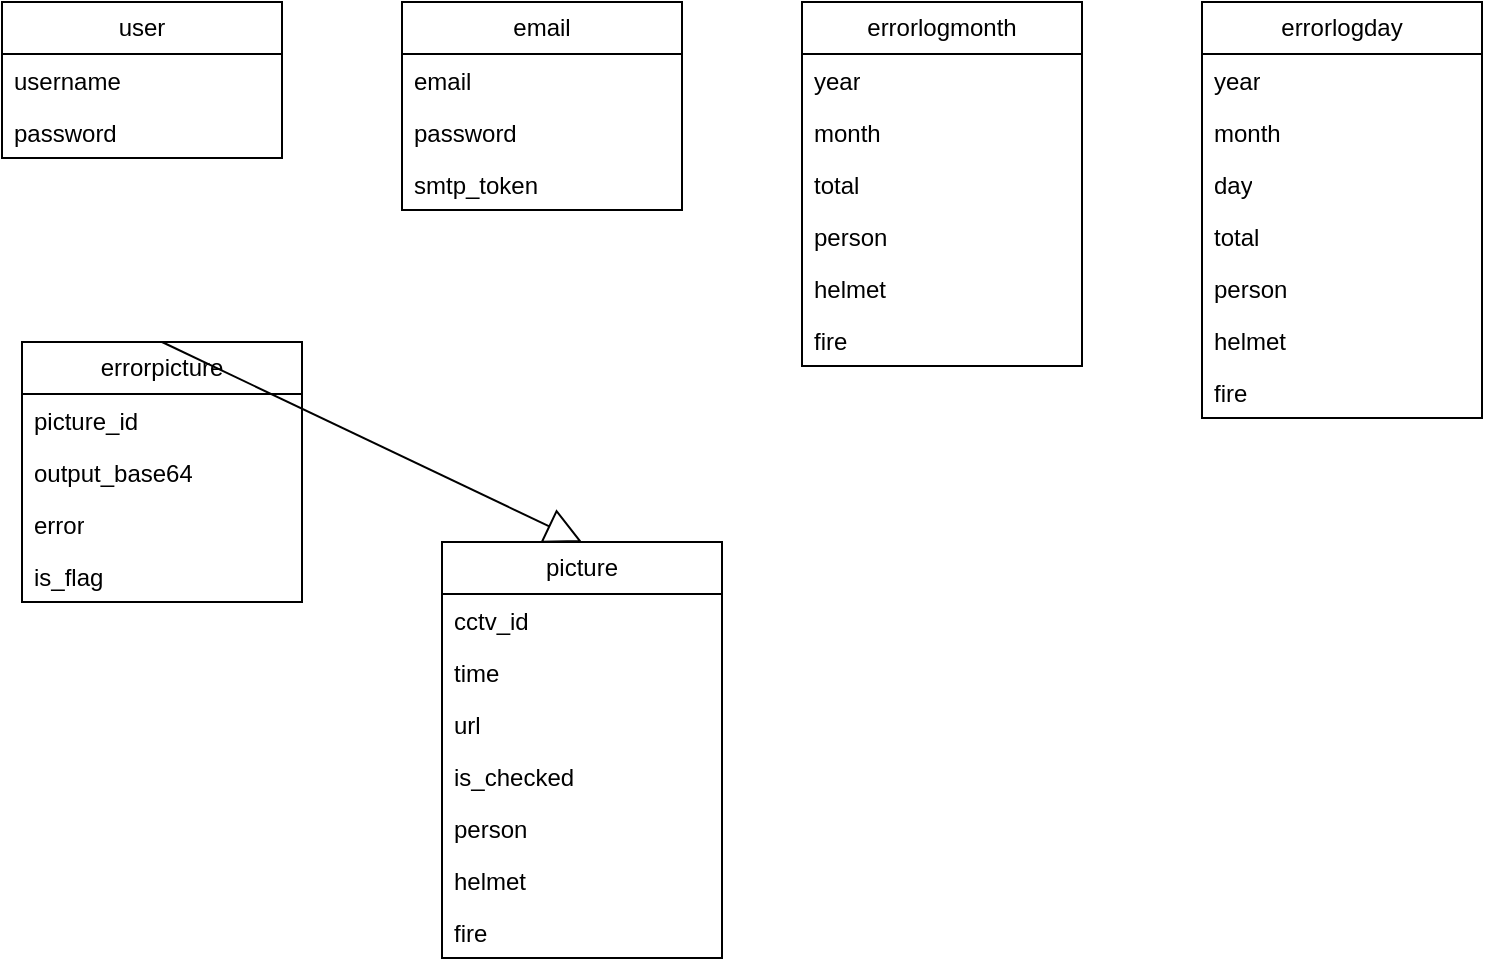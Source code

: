 <mxfile version="21.3.0" type="github">
  <diagram name="第 1 页" id="TCzKAG3xDG_zBF4bIYtw">
    <mxGraphModel dx="1002" dy="573" grid="1" gridSize="10" guides="1" tooltips="1" connect="1" arrows="1" fold="1" page="1" pageScale="1" pageWidth="827" pageHeight="1169" math="0" shadow="0">
      <root>
        <mxCell id="0" />
        <mxCell id="1" parent="0" />
        <mxCell id="VKlyQYYngKvWWDqy0ca4-3" value="user" style="swimlane;fontStyle=0;childLayout=stackLayout;horizontal=1;startSize=26;fillColor=none;horizontalStack=0;resizeParent=1;resizeParentMax=0;resizeLast=0;collapsible=1;marginBottom=0;whiteSpace=wrap;html=1;" vertex="1" parent="1">
          <mxGeometry x="70" y="50" width="140" height="78" as="geometry" />
        </mxCell>
        <mxCell id="VKlyQYYngKvWWDqy0ca4-4" value="username" style="text;strokeColor=none;fillColor=none;align=left;verticalAlign=top;spacingLeft=4;spacingRight=4;overflow=hidden;rotatable=0;points=[[0,0.5],[1,0.5]];portConstraint=eastwest;whiteSpace=wrap;html=1;" vertex="1" parent="VKlyQYYngKvWWDqy0ca4-3">
          <mxGeometry y="26" width="140" height="26" as="geometry" />
        </mxCell>
        <mxCell id="VKlyQYYngKvWWDqy0ca4-5" value="password" style="text;strokeColor=none;fillColor=none;align=left;verticalAlign=top;spacingLeft=4;spacingRight=4;overflow=hidden;rotatable=0;points=[[0,0.5],[1,0.5]];portConstraint=eastwest;whiteSpace=wrap;html=1;" vertex="1" parent="VKlyQYYngKvWWDqy0ca4-3">
          <mxGeometry y="52" width="140" height="26" as="geometry" />
        </mxCell>
        <mxCell id="VKlyQYYngKvWWDqy0ca4-8" value="email" style="swimlane;fontStyle=0;childLayout=stackLayout;horizontal=1;startSize=26;fillColor=none;horizontalStack=0;resizeParent=1;resizeParentMax=0;resizeLast=0;collapsible=1;marginBottom=0;whiteSpace=wrap;html=1;" vertex="1" parent="1">
          <mxGeometry x="270" y="50" width="140" height="104" as="geometry" />
        </mxCell>
        <mxCell id="VKlyQYYngKvWWDqy0ca4-10" value="email" style="text;strokeColor=none;fillColor=none;align=left;verticalAlign=top;spacingLeft=4;spacingRight=4;overflow=hidden;rotatable=0;points=[[0,0.5],[1,0.5]];portConstraint=eastwest;whiteSpace=wrap;html=1;" vertex="1" parent="VKlyQYYngKvWWDqy0ca4-8">
          <mxGeometry y="26" width="140" height="26" as="geometry" />
        </mxCell>
        <mxCell id="VKlyQYYngKvWWDqy0ca4-9" value="password" style="text;strokeColor=none;fillColor=none;align=left;verticalAlign=top;spacingLeft=4;spacingRight=4;overflow=hidden;rotatable=0;points=[[0,0.5],[1,0.5]];portConstraint=eastwest;whiteSpace=wrap;html=1;" vertex="1" parent="VKlyQYYngKvWWDqy0ca4-8">
          <mxGeometry y="52" width="140" height="26" as="geometry" />
        </mxCell>
        <mxCell id="VKlyQYYngKvWWDqy0ca4-11" value="smtp_token" style="text;strokeColor=none;fillColor=none;align=left;verticalAlign=top;spacingLeft=4;spacingRight=4;overflow=hidden;rotatable=0;points=[[0,0.5],[1,0.5]];portConstraint=eastwest;whiteSpace=wrap;html=1;" vertex="1" parent="VKlyQYYngKvWWDqy0ca4-8">
          <mxGeometry y="78" width="140" height="26" as="geometry" />
        </mxCell>
        <mxCell id="VKlyQYYngKvWWDqy0ca4-12" value="picture" style="swimlane;fontStyle=0;childLayout=stackLayout;horizontal=1;startSize=26;fillColor=none;horizontalStack=0;resizeParent=1;resizeParentMax=0;resizeLast=0;collapsible=1;marginBottom=0;whiteSpace=wrap;html=1;" vertex="1" parent="1">
          <mxGeometry x="290" y="320" width="140" height="208" as="geometry" />
        </mxCell>
        <mxCell id="VKlyQYYngKvWWDqy0ca4-13" value="cctv_id" style="text;strokeColor=none;fillColor=none;align=left;verticalAlign=top;spacingLeft=4;spacingRight=4;overflow=hidden;rotatable=0;points=[[0,0.5],[1,0.5]];portConstraint=eastwest;whiteSpace=wrap;html=1;" vertex="1" parent="VKlyQYYngKvWWDqy0ca4-12">
          <mxGeometry y="26" width="140" height="26" as="geometry" />
        </mxCell>
        <mxCell id="VKlyQYYngKvWWDqy0ca4-14" value="time" style="text;strokeColor=none;fillColor=none;align=left;verticalAlign=top;spacingLeft=4;spacingRight=4;overflow=hidden;rotatable=0;points=[[0,0.5],[1,0.5]];portConstraint=eastwest;whiteSpace=wrap;html=1;" vertex="1" parent="VKlyQYYngKvWWDqy0ca4-12">
          <mxGeometry y="52" width="140" height="26" as="geometry" />
        </mxCell>
        <mxCell id="VKlyQYYngKvWWDqy0ca4-15" value="url" style="text;strokeColor=none;fillColor=none;align=left;verticalAlign=top;spacingLeft=4;spacingRight=4;overflow=hidden;rotatable=0;points=[[0,0.5],[1,0.5]];portConstraint=eastwest;whiteSpace=wrap;html=1;" vertex="1" parent="VKlyQYYngKvWWDqy0ca4-12">
          <mxGeometry y="78" width="140" height="26" as="geometry" />
        </mxCell>
        <mxCell id="VKlyQYYngKvWWDqy0ca4-18" value="is_checked" style="text;strokeColor=none;fillColor=none;align=left;verticalAlign=top;spacingLeft=4;spacingRight=4;overflow=hidden;rotatable=0;points=[[0,0.5],[1,0.5]];portConstraint=eastwest;whiteSpace=wrap;html=1;" vertex="1" parent="VKlyQYYngKvWWDqy0ca4-12">
          <mxGeometry y="104" width="140" height="26" as="geometry" />
        </mxCell>
        <mxCell id="VKlyQYYngKvWWDqy0ca4-19" value="person" style="text;strokeColor=none;fillColor=none;align=left;verticalAlign=top;spacingLeft=4;spacingRight=4;overflow=hidden;rotatable=0;points=[[0,0.5],[1,0.5]];portConstraint=eastwest;whiteSpace=wrap;html=1;" vertex="1" parent="VKlyQYYngKvWWDqy0ca4-12">
          <mxGeometry y="130" width="140" height="26" as="geometry" />
        </mxCell>
        <mxCell id="VKlyQYYngKvWWDqy0ca4-20" value="helmet" style="text;strokeColor=none;fillColor=none;align=left;verticalAlign=top;spacingLeft=4;spacingRight=4;overflow=hidden;rotatable=0;points=[[0,0.5],[1,0.5]];portConstraint=eastwest;whiteSpace=wrap;html=1;" vertex="1" parent="VKlyQYYngKvWWDqy0ca4-12">
          <mxGeometry y="156" width="140" height="26" as="geometry" />
        </mxCell>
        <mxCell id="VKlyQYYngKvWWDqy0ca4-21" value="fire" style="text;strokeColor=none;fillColor=none;align=left;verticalAlign=top;spacingLeft=4;spacingRight=4;overflow=hidden;rotatable=0;points=[[0,0.5],[1,0.5]];portConstraint=eastwest;whiteSpace=wrap;html=1;" vertex="1" parent="VKlyQYYngKvWWDqy0ca4-12">
          <mxGeometry y="182" width="140" height="26" as="geometry" />
        </mxCell>
        <mxCell id="VKlyQYYngKvWWDqy0ca4-22" value="errorpicture" style="swimlane;fontStyle=0;childLayout=stackLayout;horizontal=1;startSize=26;fillColor=none;horizontalStack=0;resizeParent=1;resizeParentMax=0;resizeLast=0;collapsible=1;marginBottom=0;whiteSpace=wrap;html=1;" vertex="1" parent="1">
          <mxGeometry x="80" y="220" width="140" height="130" as="geometry" />
        </mxCell>
        <mxCell id="VKlyQYYngKvWWDqy0ca4-23" value="picture_id" style="text;strokeColor=none;fillColor=none;align=left;verticalAlign=top;spacingLeft=4;spacingRight=4;overflow=hidden;rotatable=0;points=[[0,0.5],[1,0.5]];portConstraint=eastwest;whiteSpace=wrap;html=1;" vertex="1" parent="VKlyQYYngKvWWDqy0ca4-22">
          <mxGeometry y="26" width="140" height="26" as="geometry" />
        </mxCell>
        <mxCell id="VKlyQYYngKvWWDqy0ca4-24" value="output_base64" style="text;strokeColor=none;fillColor=none;align=left;verticalAlign=top;spacingLeft=4;spacingRight=4;overflow=hidden;rotatable=0;points=[[0,0.5],[1,0.5]];portConstraint=eastwest;whiteSpace=wrap;html=1;" vertex="1" parent="VKlyQYYngKvWWDqy0ca4-22">
          <mxGeometry y="52" width="140" height="26" as="geometry" />
        </mxCell>
        <mxCell id="VKlyQYYngKvWWDqy0ca4-25" value="error" style="text;strokeColor=none;fillColor=none;align=left;verticalAlign=top;spacingLeft=4;spacingRight=4;overflow=hidden;rotatable=0;points=[[0,0.5],[1,0.5]];portConstraint=eastwest;whiteSpace=wrap;html=1;" vertex="1" parent="VKlyQYYngKvWWDqy0ca4-22">
          <mxGeometry y="78" width="140" height="26" as="geometry" />
        </mxCell>
        <mxCell id="VKlyQYYngKvWWDqy0ca4-26" value="is_flag" style="text;strokeColor=none;fillColor=none;align=left;verticalAlign=top;spacingLeft=4;spacingRight=4;overflow=hidden;rotatable=0;points=[[0,0.5],[1,0.5]];portConstraint=eastwest;whiteSpace=wrap;html=1;" vertex="1" parent="VKlyQYYngKvWWDqy0ca4-22">
          <mxGeometry y="104" width="140" height="26" as="geometry" />
        </mxCell>
        <mxCell id="VKlyQYYngKvWWDqy0ca4-27" value="errorlogmonth" style="swimlane;fontStyle=0;childLayout=stackLayout;horizontal=1;startSize=26;fillColor=none;horizontalStack=0;resizeParent=1;resizeParentMax=0;resizeLast=0;collapsible=1;marginBottom=0;whiteSpace=wrap;html=1;" vertex="1" parent="1">
          <mxGeometry x="470" y="50" width="140" height="182" as="geometry" />
        </mxCell>
        <mxCell id="VKlyQYYngKvWWDqy0ca4-28" value="year" style="text;strokeColor=none;fillColor=none;align=left;verticalAlign=top;spacingLeft=4;spacingRight=4;overflow=hidden;rotatable=0;points=[[0,0.5],[1,0.5]];portConstraint=eastwest;whiteSpace=wrap;html=1;" vertex="1" parent="VKlyQYYngKvWWDqy0ca4-27">
          <mxGeometry y="26" width="140" height="26" as="geometry" />
        </mxCell>
        <mxCell id="VKlyQYYngKvWWDqy0ca4-29" value="month" style="text;strokeColor=none;fillColor=none;align=left;verticalAlign=top;spacingLeft=4;spacingRight=4;overflow=hidden;rotatable=0;points=[[0,0.5],[1,0.5]];portConstraint=eastwest;whiteSpace=wrap;html=1;" vertex="1" parent="VKlyQYYngKvWWDqy0ca4-27">
          <mxGeometry y="52" width="140" height="26" as="geometry" />
        </mxCell>
        <mxCell id="VKlyQYYngKvWWDqy0ca4-30" value="total" style="text;strokeColor=none;fillColor=none;align=left;verticalAlign=top;spacingLeft=4;spacingRight=4;overflow=hidden;rotatable=0;points=[[0,0.5],[1,0.5]];portConstraint=eastwest;whiteSpace=wrap;html=1;" vertex="1" parent="VKlyQYYngKvWWDqy0ca4-27">
          <mxGeometry y="78" width="140" height="26" as="geometry" />
        </mxCell>
        <mxCell id="VKlyQYYngKvWWDqy0ca4-31" value="person" style="text;strokeColor=none;fillColor=none;align=left;verticalAlign=top;spacingLeft=4;spacingRight=4;overflow=hidden;rotatable=0;points=[[0,0.5],[1,0.5]];portConstraint=eastwest;whiteSpace=wrap;html=1;" vertex="1" parent="VKlyQYYngKvWWDqy0ca4-27">
          <mxGeometry y="104" width="140" height="26" as="geometry" />
        </mxCell>
        <mxCell id="VKlyQYYngKvWWDqy0ca4-32" value="helmet" style="text;strokeColor=none;fillColor=none;align=left;verticalAlign=top;spacingLeft=4;spacingRight=4;overflow=hidden;rotatable=0;points=[[0,0.5],[1,0.5]];portConstraint=eastwest;whiteSpace=wrap;html=1;" vertex="1" parent="VKlyQYYngKvWWDqy0ca4-27">
          <mxGeometry y="130" width="140" height="26" as="geometry" />
        </mxCell>
        <mxCell id="VKlyQYYngKvWWDqy0ca4-33" value="fire" style="text;strokeColor=none;fillColor=none;align=left;verticalAlign=top;spacingLeft=4;spacingRight=4;overflow=hidden;rotatable=0;points=[[0,0.5],[1,0.5]];portConstraint=eastwest;whiteSpace=wrap;html=1;" vertex="1" parent="VKlyQYYngKvWWDqy0ca4-27">
          <mxGeometry y="156" width="140" height="26" as="geometry" />
        </mxCell>
        <mxCell id="VKlyQYYngKvWWDqy0ca4-34" value="errorlogday" style="swimlane;fontStyle=0;childLayout=stackLayout;horizontal=1;startSize=26;fillColor=none;horizontalStack=0;resizeParent=1;resizeParentMax=0;resizeLast=0;collapsible=1;marginBottom=0;whiteSpace=wrap;html=1;" vertex="1" parent="1">
          <mxGeometry x="670" y="50" width="140" height="208" as="geometry" />
        </mxCell>
        <mxCell id="VKlyQYYngKvWWDqy0ca4-35" value="year" style="text;strokeColor=none;fillColor=none;align=left;verticalAlign=top;spacingLeft=4;spacingRight=4;overflow=hidden;rotatable=0;points=[[0,0.5],[1,0.5]];portConstraint=eastwest;whiteSpace=wrap;html=1;" vertex="1" parent="VKlyQYYngKvWWDqy0ca4-34">
          <mxGeometry y="26" width="140" height="26" as="geometry" />
        </mxCell>
        <mxCell id="VKlyQYYngKvWWDqy0ca4-36" value="month" style="text;strokeColor=none;fillColor=none;align=left;verticalAlign=top;spacingLeft=4;spacingRight=4;overflow=hidden;rotatable=0;points=[[0,0.5],[1,0.5]];portConstraint=eastwest;whiteSpace=wrap;html=1;" vertex="1" parent="VKlyQYYngKvWWDqy0ca4-34">
          <mxGeometry y="52" width="140" height="26" as="geometry" />
        </mxCell>
        <mxCell id="VKlyQYYngKvWWDqy0ca4-41" value="day" style="text;strokeColor=none;fillColor=none;align=left;verticalAlign=top;spacingLeft=4;spacingRight=4;overflow=hidden;rotatable=0;points=[[0,0.5],[1,0.5]];portConstraint=eastwest;whiteSpace=wrap;html=1;" vertex="1" parent="VKlyQYYngKvWWDqy0ca4-34">
          <mxGeometry y="78" width="140" height="26" as="geometry" />
        </mxCell>
        <mxCell id="VKlyQYYngKvWWDqy0ca4-37" value="total" style="text;strokeColor=none;fillColor=none;align=left;verticalAlign=top;spacingLeft=4;spacingRight=4;overflow=hidden;rotatable=0;points=[[0,0.5],[1,0.5]];portConstraint=eastwest;whiteSpace=wrap;html=1;" vertex="1" parent="VKlyQYYngKvWWDqy0ca4-34">
          <mxGeometry y="104" width="140" height="26" as="geometry" />
        </mxCell>
        <mxCell id="VKlyQYYngKvWWDqy0ca4-38" value="person" style="text;strokeColor=none;fillColor=none;align=left;verticalAlign=top;spacingLeft=4;spacingRight=4;overflow=hidden;rotatable=0;points=[[0,0.5],[1,0.5]];portConstraint=eastwest;whiteSpace=wrap;html=1;" vertex="1" parent="VKlyQYYngKvWWDqy0ca4-34">
          <mxGeometry y="130" width="140" height="26" as="geometry" />
        </mxCell>
        <mxCell id="VKlyQYYngKvWWDqy0ca4-39" value="helmet" style="text;strokeColor=none;fillColor=none;align=left;verticalAlign=top;spacingLeft=4;spacingRight=4;overflow=hidden;rotatable=0;points=[[0,0.5],[1,0.5]];portConstraint=eastwest;whiteSpace=wrap;html=1;" vertex="1" parent="VKlyQYYngKvWWDqy0ca4-34">
          <mxGeometry y="156" width="140" height="26" as="geometry" />
        </mxCell>
        <mxCell id="VKlyQYYngKvWWDqy0ca4-40" value="fire" style="text;strokeColor=none;fillColor=none;align=left;verticalAlign=top;spacingLeft=4;spacingRight=4;overflow=hidden;rotatable=0;points=[[0,0.5],[1,0.5]];portConstraint=eastwest;whiteSpace=wrap;html=1;" vertex="1" parent="VKlyQYYngKvWWDqy0ca4-34">
          <mxGeometry y="182" width="140" height="26" as="geometry" />
        </mxCell>
        <mxCell id="VKlyQYYngKvWWDqy0ca4-42" value="" style="endArrow=block;endSize=16;endFill=0;html=1;rounded=0;entryX=0.5;entryY=0;entryDx=0;entryDy=0;exitX=0.5;exitY=0;exitDx=0;exitDy=0;" edge="1" parent="1" source="VKlyQYYngKvWWDqy0ca4-22" target="VKlyQYYngKvWWDqy0ca4-12">
          <mxGeometry width="160" relative="1" as="geometry">
            <mxPoint x="400" y="320" as="sourcePoint" />
            <mxPoint x="490" y="210" as="targetPoint" />
            <Array as="points" />
          </mxGeometry>
        </mxCell>
      </root>
    </mxGraphModel>
  </diagram>
</mxfile>
